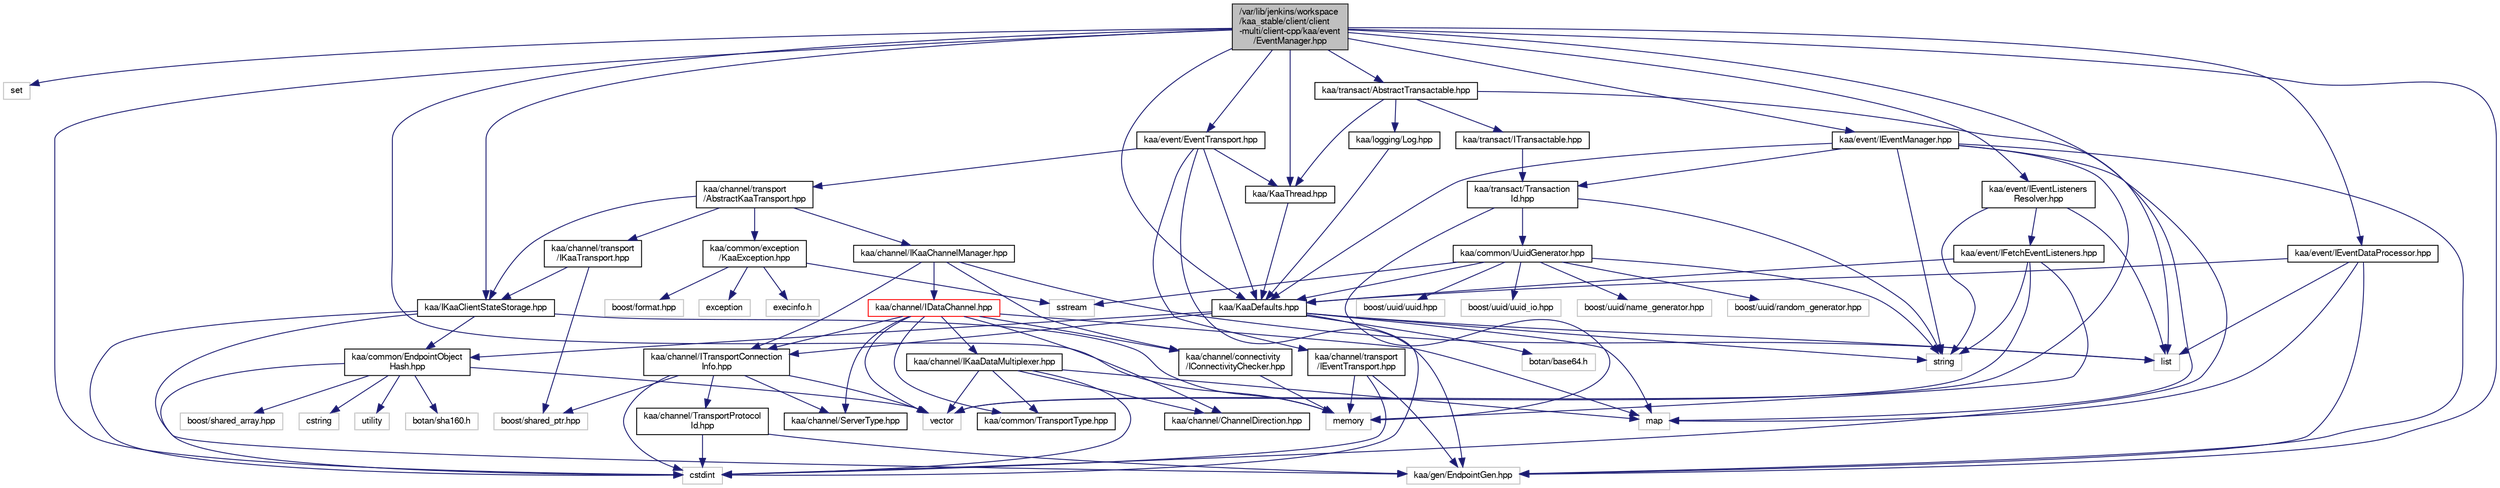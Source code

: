 digraph "/var/lib/jenkins/workspace/kaa_stable/client/client-multi/client-cpp/kaa/event/EventManager.hpp"
{
  bgcolor="transparent";
  edge [fontname="FreeSans",fontsize="10",labelfontname="FreeSans",labelfontsize="10"];
  node [fontname="FreeSans",fontsize="10",shape=record];
  Node1 [label="/var/lib/jenkins/workspace\l/kaa_stable/client/client\l-multi/client-cpp/kaa/event\l/EventManager.hpp",height=0.2,width=0.4,color="black", fillcolor="grey75", style="filled" fontcolor="black"];
  Node1 -> Node2 [color="midnightblue",fontsize="10",style="solid",fontname="FreeSans"];
  Node2 [label="set",height=0.2,width=0.4,color="grey75"];
  Node1 -> Node3 [color="midnightblue",fontsize="10",style="solid",fontname="FreeSans"];
  Node3 [label="list",height=0.2,width=0.4,color="grey75"];
  Node1 -> Node4 [color="midnightblue",fontsize="10",style="solid",fontname="FreeSans"];
  Node4 [label="cstdint",height=0.2,width=0.4,color="grey75"];
  Node1 -> Node5 [color="midnightblue",fontsize="10",style="solid",fontname="FreeSans"];
  Node5 [label="memory",height=0.2,width=0.4,color="grey75"];
  Node1 -> Node6 [color="midnightblue",fontsize="10",style="solid",fontname="FreeSans"];
  Node6 [label="kaa/KaaDefaults.hpp",height=0.2,width=0.4,color="black",URL="$KaaDefaults_8hpp.html"];
  Node6 -> Node7 [color="midnightblue",fontsize="10",style="solid",fontname="FreeSans"];
  Node7 [label="map",height=0.2,width=0.4,color="grey75"];
  Node6 -> Node3 [color="midnightblue",fontsize="10",style="solid",fontname="FreeSans"];
  Node6 -> Node8 [color="midnightblue",fontsize="10",style="solid",fontname="FreeSans"];
  Node8 [label="string",height=0.2,width=0.4,color="grey75"];
  Node6 -> Node9 [color="midnightblue",fontsize="10",style="solid",fontname="FreeSans"];
  Node9 [label="botan/base64.h",height=0.2,width=0.4,color="grey75"];
  Node6 -> Node4 [color="midnightblue",fontsize="10",style="solid",fontname="FreeSans"];
  Node6 -> Node10 [color="midnightblue",fontsize="10",style="solid",fontname="FreeSans"];
  Node10 [label="kaa/common/EndpointObject\lHash.hpp",height=0.2,width=0.4,color="black",URL="$EndpointObjectHash_8hpp.html"];
  Node10 -> Node11 [color="midnightblue",fontsize="10",style="solid",fontname="FreeSans"];
  Node11 [label="utility",height=0.2,width=0.4,color="grey75"];
  Node10 -> Node12 [color="midnightblue",fontsize="10",style="solid",fontname="FreeSans"];
  Node12 [label="cstring",height=0.2,width=0.4,color="grey75"];
  Node10 -> Node13 [color="midnightblue",fontsize="10",style="solid",fontname="FreeSans"];
  Node13 [label="vector",height=0.2,width=0.4,color="grey75"];
  Node10 -> Node14 [color="midnightblue",fontsize="10",style="solid",fontname="FreeSans"];
  Node14 [label="botan/sha160.h",height=0.2,width=0.4,color="grey75"];
  Node10 -> Node4 [color="midnightblue",fontsize="10",style="solid",fontname="FreeSans"];
  Node10 -> Node15 [color="midnightblue",fontsize="10",style="solid",fontname="FreeSans"];
  Node15 [label="boost/shared_array.hpp",height=0.2,width=0.4,color="grey75"];
  Node6 -> Node16 [color="midnightblue",fontsize="10",style="solid",fontname="FreeSans"];
  Node16 [label="kaa/channel/ITransportConnection\lInfo.hpp",height=0.2,width=0.4,color="black",URL="$ITransportConnectionInfo_8hpp.html"];
  Node16 -> Node4 [color="midnightblue",fontsize="10",style="solid",fontname="FreeSans"];
  Node16 -> Node13 [color="midnightblue",fontsize="10",style="solid",fontname="FreeSans"];
  Node16 -> Node17 [color="midnightblue",fontsize="10",style="solid",fontname="FreeSans"];
  Node17 [label="boost/shared_ptr.hpp",height=0.2,width=0.4,color="grey75"];
  Node16 -> Node18 [color="midnightblue",fontsize="10",style="solid",fontname="FreeSans"];
  Node18 [label="kaa/channel/ServerType.hpp",height=0.2,width=0.4,color="black",URL="$ServerType_8hpp.html"];
  Node16 -> Node19 [color="midnightblue",fontsize="10",style="solid",fontname="FreeSans"];
  Node19 [label="kaa/channel/TransportProtocol\lId.hpp",height=0.2,width=0.4,color="black",URL="$TransportProtocolId_8hpp.html"];
  Node19 -> Node4 [color="midnightblue",fontsize="10",style="solid",fontname="FreeSans"];
  Node19 -> Node20 [color="midnightblue",fontsize="10",style="solid",fontname="FreeSans"];
  Node20 [label="kaa/gen/EndpointGen.hpp",height=0.2,width=0.4,color="grey75"];
  Node1 -> Node21 [color="midnightblue",fontsize="10",style="solid",fontname="FreeSans"];
  Node21 [label="kaa/KaaThread.hpp",height=0.2,width=0.4,color="black",URL="$KaaThread_8hpp.html"];
  Node21 -> Node6 [color="midnightblue",fontsize="10",style="solid",fontname="FreeSans"];
  Node1 -> Node20 [color="midnightblue",fontsize="10",style="solid",fontname="FreeSans"];
  Node1 -> Node22 [color="midnightblue",fontsize="10",style="solid",fontname="FreeSans"];
  Node22 [label="kaa/event/IEventManager.hpp",height=0.2,width=0.4,color="black",URL="$IEventManager_8hpp.html"];
  Node22 -> Node6 [color="midnightblue",fontsize="10",style="solid",fontname="FreeSans"];
  Node22 -> Node8 [color="midnightblue",fontsize="10",style="solid",fontname="FreeSans"];
  Node22 -> Node13 [color="midnightblue",fontsize="10",style="solid",fontname="FreeSans"];
  Node22 -> Node4 [color="midnightblue",fontsize="10",style="solid",fontname="FreeSans"];
  Node22 -> Node20 [color="midnightblue",fontsize="10",style="solid",fontname="FreeSans"];
  Node22 -> Node23 [color="midnightblue",fontsize="10",style="solid",fontname="FreeSans"];
  Node23 [label="kaa/transact/Transaction\lId.hpp",height=0.2,width=0.4,color="black",URL="$TransactionId_8hpp.html"];
  Node23 -> Node24 [color="midnightblue",fontsize="10",style="solid",fontname="FreeSans"];
  Node24 [label="kaa/common/UuidGenerator.hpp",height=0.2,width=0.4,color="black",URL="$UuidGenerator_8hpp.html"];
  Node24 -> Node6 [color="midnightblue",fontsize="10",style="solid",fontname="FreeSans"];
  Node24 -> Node8 [color="midnightblue",fontsize="10",style="solid",fontname="FreeSans"];
  Node24 -> Node25 [color="midnightblue",fontsize="10",style="solid",fontname="FreeSans"];
  Node25 [label="sstream",height=0.2,width=0.4,color="grey75"];
  Node24 -> Node26 [color="midnightblue",fontsize="10",style="solid",fontname="FreeSans"];
  Node26 [label="boost/uuid/uuid.hpp",height=0.2,width=0.4,color="grey75"];
  Node24 -> Node27 [color="midnightblue",fontsize="10",style="solid",fontname="FreeSans"];
  Node27 [label="boost/uuid/uuid_io.hpp",height=0.2,width=0.4,color="grey75"];
  Node24 -> Node28 [color="midnightblue",fontsize="10",style="solid",fontname="FreeSans"];
  Node28 [label="boost/uuid/name_generator.hpp",height=0.2,width=0.4,color="grey75"];
  Node24 -> Node29 [color="midnightblue",fontsize="10",style="solid",fontname="FreeSans"];
  Node29 [label="boost/uuid/random_generator.hpp",height=0.2,width=0.4,color="grey75"];
  Node23 -> Node8 [color="midnightblue",fontsize="10",style="solid",fontname="FreeSans"];
  Node23 -> Node5 [color="midnightblue",fontsize="10",style="solid",fontname="FreeSans"];
  Node1 -> Node30 [color="midnightblue",fontsize="10",style="solid",fontname="FreeSans"];
  Node30 [label="kaa/event/IEventListeners\lResolver.hpp",height=0.2,width=0.4,color="black",URL="$IEventListenersResolver_8hpp.html"];
  Node30 -> Node3 [color="midnightblue",fontsize="10",style="solid",fontname="FreeSans"];
  Node30 -> Node8 [color="midnightblue",fontsize="10",style="solid",fontname="FreeSans"];
  Node30 -> Node31 [color="midnightblue",fontsize="10",style="solid",fontname="FreeSans"];
  Node31 [label="kaa/event/IFetchEventListeners.hpp",height=0.2,width=0.4,color="black",URL="$IFetchEventListeners_8hpp.html"];
  Node31 -> Node6 [color="midnightblue",fontsize="10",style="solid",fontname="FreeSans"];
  Node31 -> Node13 [color="midnightblue",fontsize="10",style="solid",fontname="FreeSans"];
  Node31 -> Node8 [color="midnightblue",fontsize="10",style="solid",fontname="FreeSans"];
  Node31 -> Node5 [color="midnightblue",fontsize="10",style="solid",fontname="FreeSans"];
  Node1 -> Node32 [color="midnightblue",fontsize="10",style="solid",fontname="FreeSans"];
  Node32 [label="kaa/event/EventTransport.hpp",height=0.2,width=0.4,color="black",URL="$EventTransport_8hpp.html"];
  Node32 -> Node6 [color="midnightblue",fontsize="10",style="solid",fontname="FreeSans"];
  Node32 -> Node21 [color="midnightblue",fontsize="10",style="solid",fontname="FreeSans"];
  Node32 -> Node20 [color="midnightblue",fontsize="10",style="solid",fontname="FreeSans"];
  Node32 -> Node33 [color="midnightblue",fontsize="10",style="solid",fontname="FreeSans"];
  Node33 [label="kaa/channel/transport\l/IEventTransport.hpp",height=0.2,width=0.4,color="black",URL="$IEventTransport_8hpp.html"];
  Node33 -> Node20 [color="midnightblue",fontsize="10",style="solid",fontname="FreeSans"];
  Node33 -> Node4 [color="midnightblue",fontsize="10",style="solid",fontname="FreeSans"];
  Node33 -> Node5 [color="midnightblue",fontsize="10",style="solid",fontname="FreeSans"];
  Node32 -> Node34 [color="midnightblue",fontsize="10",style="solid",fontname="FreeSans"];
  Node34 [label="kaa/channel/transport\l/AbstractKaaTransport.hpp",height=0.2,width=0.4,color="black",URL="$AbstractKaaTransport_8hpp.html"];
  Node34 -> Node35 [color="midnightblue",fontsize="10",style="solid",fontname="FreeSans"];
  Node35 [label="kaa/channel/transport\l/IKaaTransport.hpp",height=0.2,width=0.4,color="black",URL="$IKaaTransport_8hpp.html"];
  Node35 -> Node36 [color="midnightblue",fontsize="10",style="solid",fontname="FreeSans"];
  Node36 [label="kaa/IKaaClientStateStorage.hpp",height=0.2,width=0.4,color="black",URL="$IKaaClientStateStorage_8hpp.html"];
  Node36 -> Node4 [color="midnightblue",fontsize="10",style="solid",fontname="FreeSans"];
  Node36 -> Node5 [color="midnightblue",fontsize="10",style="solid",fontname="FreeSans"];
  Node36 -> Node20 [color="midnightblue",fontsize="10",style="solid",fontname="FreeSans"];
  Node36 -> Node10 [color="midnightblue",fontsize="10",style="solid",fontname="FreeSans"];
  Node35 -> Node17 [color="midnightblue",fontsize="10",style="solid",fontname="FreeSans"];
  Node34 -> Node37 [color="midnightblue",fontsize="10",style="solid",fontname="FreeSans"];
  Node37 [label="kaa/channel/IKaaChannelManager.hpp",height=0.2,width=0.4,color="black",URL="$IKaaChannelManager_8hpp.html"];
  Node37 -> Node3 [color="midnightblue",fontsize="10",style="solid",fontname="FreeSans"];
  Node37 -> Node38 [color="midnightblue",fontsize="10",style="solid",fontname="FreeSans"];
  Node38 [label="kaa/channel/IDataChannel.hpp",height=0.2,width=0.4,color="red",URL="$IDataChannel_8hpp.html"];
  Node38 -> Node13 [color="midnightblue",fontsize="10",style="solid",fontname="FreeSans"];
  Node38 -> Node7 [color="midnightblue",fontsize="10",style="solid",fontname="FreeSans"];
  Node38 -> Node18 [color="midnightblue",fontsize="10",style="solid",fontname="FreeSans"];
  Node38 -> Node39 [color="midnightblue",fontsize="10",style="solid",fontname="FreeSans"];
  Node39 [label="kaa/common/TransportType.hpp",height=0.2,width=0.4,color="black",URL="$TransportType_8hpp.html"];
  Node38 -> Node40 [color="midnightblue",fontsize="10",style="solid",fontname="FreeSans"];
  Node40 [label="kaa/channel/ChannelDirection.hpp",height=0.2,width=0.4,color="black",URL="$ChannelDirection_8hpp.html"];
  Node38 -> Node41 [color="midnightblue",fontsize="10",style="solid",fontname="FreeSans"];
  Node41 [label="kaa/channel/IKaaDataMultiplexer.hpp",height=0.2,width=0.4,color="black",URL="$IKaaDataMultiplexer_8hpp.html"];
  Node41 -> Node4 [color="midnightblue",fontsize="10",style="solid",fontname="FreeSans"];
  Node41 -> Node7 [color="midnightblue",fontsize="10",style="solid",fontname="FreeSans"];
  Node41 -> Node13 [color="midnightblue",fontsize="10",style="solid",fontname="FreeSans"];
  Node41 -> Node39 [color="midnightblue",fontsize="10",style="solid",fontname="FreeSans"];
  Node41 -> Node40 [color="midnightblue",fontsize="10",style="solid",fontname="FreeSans"];
  Node38 -> Node16 [color="midnightblue",fontsize="10",style="solid",fontname="FreeSans"];
  Node38 -> Node42 [color="midnightblue",fontsize="10",style="solid",fontname="FreeSans"];
  Node42 [label="kaa/channel/connectivity\l/IConnectivityChecker.hpp",height=0.2,width=0.4,color="black",URL="$IConnectivityChecker_8hpp.html"];
  Node42 -> Node5 [color="midnightblue",fontsize="10",style="solid",fontname="FreeSans"];
  Node37 -> Node16 [color="midnightblue",fontsize="10",style="solid",fontname="FreeSans"];
  Node37 -> Node42 [color="midnightblue",fontsize="10",style="solid",fontname="FreeSans"];
  Node34 -> Node43 [color="midnightblue",fontsize="10",style="solid",fontname="FreeSans"];
  Node43 [label="kaa/common/exception\l/KaaException.hpp",height=0.2,width=0.4,color="black",URL="$KaaException_8hpp.html"];
  Node43 -> Node44 [color="midnightblue",fontsize="10",style="solid",fontname="FreeSans"];
  Node44 [label="boost/format.hpp",height=0.2,width=0.4,color="grey75"];
  Node43 -> Node45 [color="midnightblue",fontsize="10",style="solid",fontname="FreeSans"];
  Node45 [label="exception",height=0.2,width=0.4,color="grey75"];
  Node43 -> Node25 [color="midnightblue",fontsize="10",style="solid",fontname="FreeSans"];
  Node43 -> Node46 [color="midnightblue",fontsize="10",style="solid",fontname="FreeSans"];
  Node46 [label="execinfo.h",height=0.2,width=0.4,color="grey75"];
  Node34 -> Node36 [color="midnightblue",fontsize="10",style="solid",fontname="FreeSans"];
  Node1 -> Node47 [color="midnightblue",fontsize="10",style="solid",fontname="FreeSans"];
  Node47 [label="kaa/event/IEventDataProcessor.hpp",height=0.2,width=0.4,color="black",URL="$IEventDataProcessor_8hpp.html"];
  Node47 -> Node6 [color="midnightblue",fontsize="10",style="solid",fontname="FreeSans"];
  Node47 -> Node20 [color="midnightblue",fontsize="10",style="solid",fontname="FreeSans"];
  Node47 -> Node7 [color="midnightblue",fontsize="10",style="solid",fontname="FreeSans"];
  Node47 -> Node3 [color="midnightblue",fontsize="10",style="solid",fontname="FreeSans"];
  Node1 -> Node36 [color="midnightblue",fontsize="10",style="solid",fontname="FreeSans"];
  Node1 -> Node48 [color="midnightblue",fontsize="10",style="solid",fontname="FreeSans"];
  Node48 [label="kaa/transact/AbstractTransactable.hpp",height=0.2,width=0.4,color="black",URL="$AbstractTransactable_8hpp.html"];
  Node48 -> Node7 [color="midnightblue",fontsize="10",style="solid",fontname="FreeSans"];
  Node48 -> Node21 [color="midnightblue",fontsize="10",style="solid",fontname="FreeSans"];
  Node48 -> Node49 [color="midnightblue",fontsize="10",style="solid",fontname="FreeSans"];
  Node49 [label="kaa/logging/Log.hpp",height=0.2,width=0.4,color="black",URL="$Log_8hpp.html"];
  Node49 -> Node6 [color="midnightblue",fontsize="10",style="solid",fontname="FreeSans"];
  Node48 -> Node50 [color="midnightblue",fontsize="10",style="solid",fontname="FreeSans"];
  Node50 [label="kaa/transact/ITransactable.hpp",height=0.2,width=0.4,color="black",URL="$ITransactable_8hpp.html"];
  Node50 -> Node23 [color="midnightblue",fontsize="10",style="solid",fontname="FreeSans"];
}
